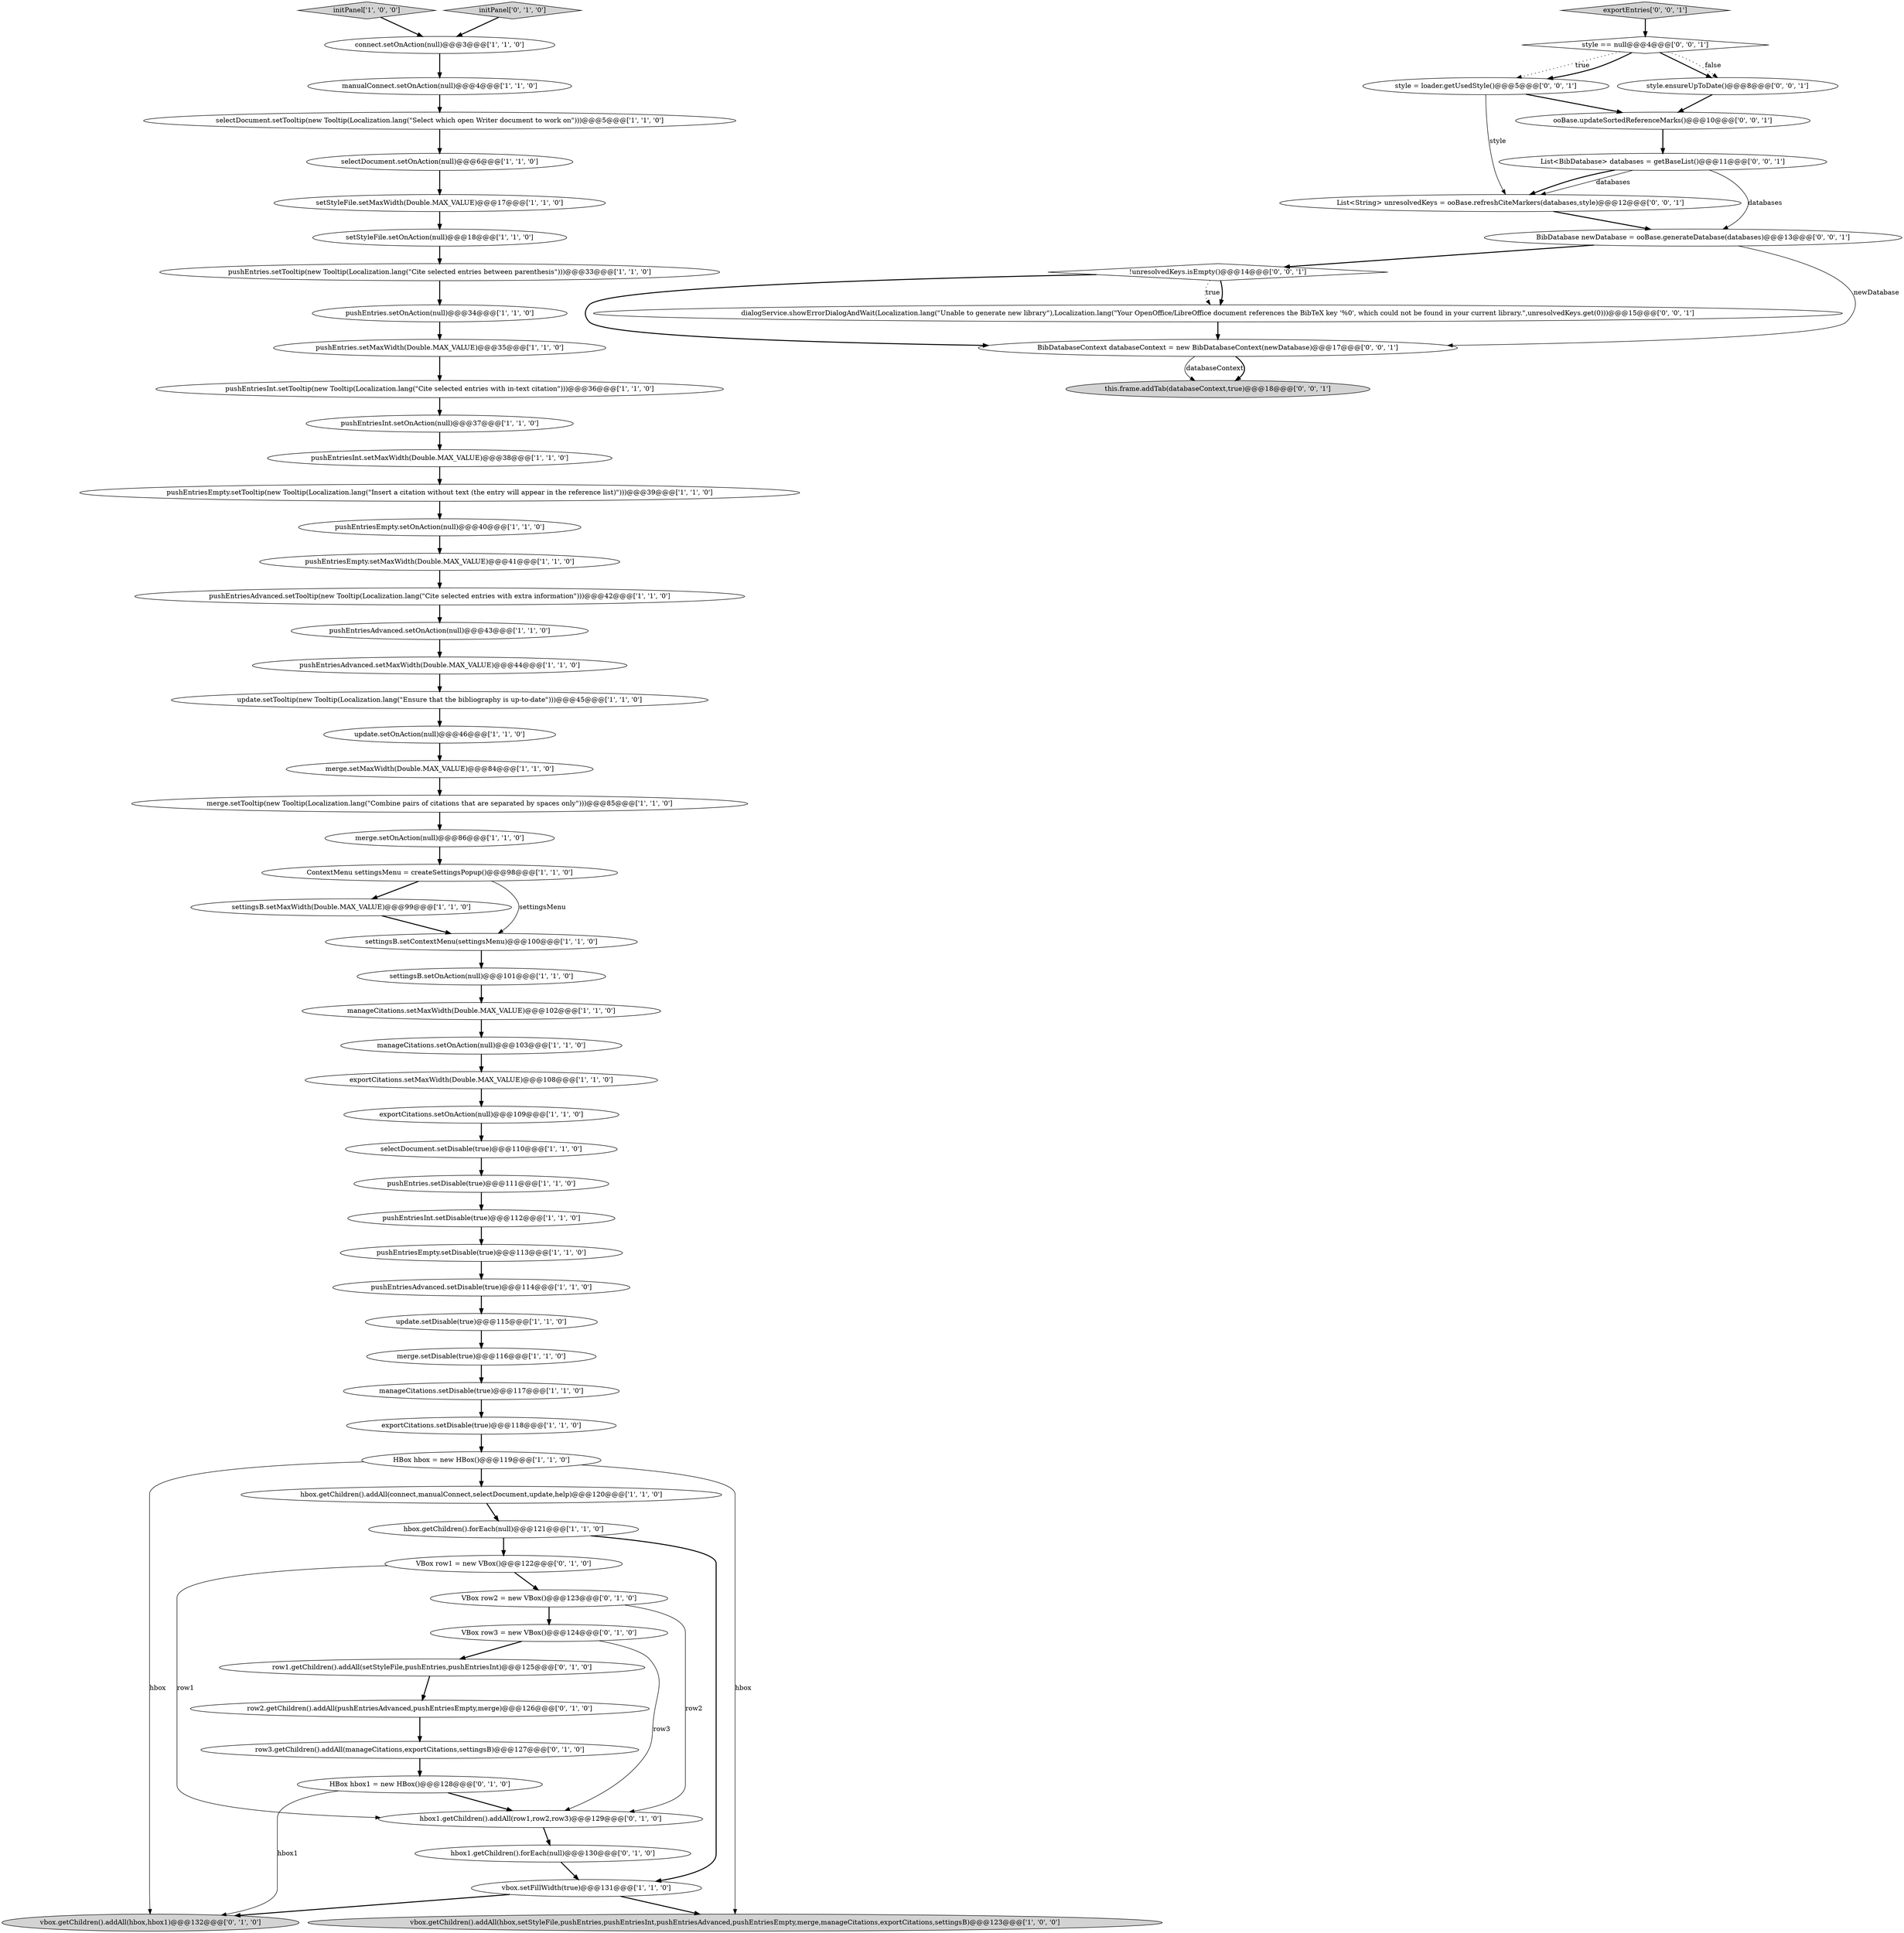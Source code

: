 digraph {
52 [style = filled, label = "vbox.getChildren().addAll(hbox,hbox1)@@@132@@@['0', '1', '0']", fillcolor = lightgray, shape = ellipse image = "AAA0AAABBB2BBB"];
31 [style = filled, label = "setStyleFile.setOnAction(null)@@@18@@@['1', '1', '0']", fillcolor = white, shape = ellipse image = "AAA0AAABBB1BBB"];
2 [style = filled, label = "pushEntries.setDisable(true)@@@111@@@['1', '1', '0']", fillcolor = white, shape = ellipse image = "AAA0AAABBB1BBB"];
6 [style = filled, label = "update.setTooltip(new Tooltip(Localization.lang(\"Ensure that the bibliography is up-to-date\")))@@@45@@@['1', '1', '0']", fillcolor = white, shape = ellipse image = "AAA0AAABBB1BBB"];
7 [style = filled, label = "update.setOnAction(null)@@@46@@@['1', '1', '0']", fillcolor = white, shape = ellipse image = "AAA0AAABBB1BBB"];
11 [style = filled, label = "settingsB.setMaxWidth(Double.MAX_VALUE)@@@99@@@['1', '1', '0']", fillcolor = white, shape = ellipse image = "AAA0AAABBB1BBB"];
14 [style = filled, label = "merge.setOnAction(null)@@@86@@@['1', '1', '0']", fillcolor = white, shape = ellipse image = "AAA0AAABBB1BBB"];
30 [style = filled, label = "merge.setMaxWidth(Double.MAX_VALUE)@@@84@@@['1', '1', '0']", fillcolor = white, shape = ellipse image = "AAA0AAABBB1BBB"];
64 [style = filled, label = "this.frame.addTab(databaseContext,true)@@@18@@@['0', '0', '1']", fillcolor = lightgray, shape = ellipse image = "AAA0AAABBB3BBB"];
65 [style = filled, label = "ooBase.updateSortedReferenceMarks()@@@10@@@['0', '0', '1']", fillcolor = white, shape = ellipse image = "AAA0AAABBB3BBB"];
59 [style = filled, label = "List<String> unresolvedKeys = ooBase.refreshCiteMarkers(databases,style)@@@12@@@['0', '0', '1']", fillcolor = white, shape = ellipse image = "AAA0AAABBB3BBB"];
63 [style = filled, label = "dialogService.showErrorDialogAndWait(Localization.lang(\"Unable to generate new library\"),Localization.lang(\"Your OpenOffice/LibreOffice document references the BibTeX key '%0', which could not be found in your current library.\",unresolvedKeys.get(0)))@@@15@@@['0', '0', '1']", fillcolor = white, shape = ellipse image = "AAA0AAABBB3BBB"];
23 [style = filled, label = "pushEntriesInt.setMaxWidth(Double.MAX_VALUE)@@@38@@@['1', '1', '0']", fillcolor = white, shape = ellipse image = "AAA0AAABBB1BBB"];
13 [style = filled, label = "hbox.getChildren().addAll(connect,manualConnect,selectDocument,update,help)@@@120@@@['1', '1', '0']", fillcolor = white, shape = ellipse image = "AAA0AAABBB1BBB"];
27 [style = filled, label = "vbox.setFillWidth(true)@@@131@@@['1', '1', '0']", fillcolor = white, shape = ellipse image = "AAA0AAABBB1BBB"];
47 [style = filled, label = "HBox hbox1 = new HBox()@@@128@@@['0', '1', '0']", fillcolor = white, shape = ellipse image = "AAA1AAABBB2BBB"];
12 [style = filled, label = "manageCitations.setOnAction(null)@@@103@@@['1', '1', '0']", fillcolor = white, shape = ellipse image = "AAA0AAABBB1BBB"];
0 [style = filled, label = "initPanel['1', '0', '0']", fillcolor = lightgray, shape = diamond image = "AAA0AAABBB1BBB"];
54 [style = filled, label = "VBox row1 = new VBox()@@@122@@@['0', '1', '0']", fillcolor = white, shape = ellipse image = "AAA1AAABBB2BBB"];
37 [style = filled, label = "exportCitations.setMaxWidth(Double.MAX_VALUE)@@@108@@@['1', '1', '0']", fillcolor = white, shape = ellipse image = "AAA0AAABBB1BBB"];
18 [style = filled, label = "pushEntriesEmpty.setMaxWidth(Double.MAX_VALUE)@@@41@@@['1', '1', '0']", fillcolor = white, shape = ellipse image = "AAA0AAABBB1BBB"];
38 [style = filled, label = "vbox.getChildren().addAll(hbox,setStyleFile,pushEntries,pushEntriesInt,pushEntriesAdvanced,pushEntriesEmpty,merge,manageCitations,exportCitations,settingsB)@@@123@@@['1', '0', '0']", fillcolor = lightgray, shape = ellipse image = "AAA0AAABBB1BBB"];
26 [style = filled, label = "pushEntriesAdvanced.setOnAction(null)@@@43@@@['1', '1', '0']", fillcolor = white, shape = ellipse image = "AAA0AAABBB1BBB"];
53 [style = filled, label = "row3.getChildren().addAll(manageCitations,exportCitations,settingsB)@@@127@@@['0', '1', '0']", fillcolor = white, shape = ellipse image = "AAA1AAABBB2BBB"];
60 [style = filled, label = "style == null@@@4@@@['0', '0', '1']", fillcolor = white, shape = diamond image = "AAA0AAABBB3BBB"];
17 [style = filled, label = "selectDocument.setTooltip(new Tooltip(Localization.lang(\"Select which open Writer document to work on\")))@@@5@@@['1', '1', '0']", fillcolor = white, shape = ellipse image = "AAA0AAABBB1BBB"];
61 [style = filled, label = "!unresolvedKeys.isEmpty()@@@14@@@['0', '0', '1']", fillcolor = white, shape = diamond image = "AAA0AAABBB3BBB"];
32 [style = filled, label = "pushEntriesInt.setOnAction(null)@@@37@@@['1', '1', '0']", fillcolor = white, shape = ellipse image = "AAA0AAABBB1BBB"];
19 [style = filled, label = "update.setDisable(true)@@@115@@@['1', '1', '0']", fillcolor = white, shape = ellipse image = "AAA0AAABBB1BBB"];
68 [style = filled, label = "BibDatabase newDatabase = ooBase.generateDatabase(databases)@@@13@@@['0', '0', '1']", fillcolor = white, shape = ellipse image = "AAA0AAABBB3BBB"];
3 [style = filled, label = "pushEntriesAdvanced.setTooltip(new Tooltip(Localization.lang(\"Cite selected entries with extra information\")))@@@42@@@['1', '1', '0']", fillcolor = white, shape = ellipse image = "AAA0AAABBB1BBB"];
36 [style = filled, label = "pushEntries.setOnAction(null)@@@34@@@['1', '1', '0']", fillcolor = white, shape = ellipse image = "AAA0AAABBB1BBB"];
46 [style = filled, label = "VBox row2 = new VBox()@@@123@@@['0', '1', '0']", fillcolor = white, shape = ellipse image = "AAA1AAABBB2BBB"];
16 [style = filled, label = "pushEntriesEmpty.setTooltip(new Tooltip(Localization.lang(\"Insert a citation without text (the entry will appear in the reference list)\")))@@@39@@@['1', '1', '0']", fillcolor = white, shape = ellipse image = "AAA0AAABBB1BBB"];
48 [style = filled, label = "initPanel['0', '1', '0']", fillcolor = lightgray, shape = diamond image = "AAA0AAABBB2BBB"];
50 [style = filled, label = "row2.getChildren().addAll(pushEntriesAdvanced,pushEntriesEmpty,merge)@@@126@@@['0', '1', '0']", fillcolor = white, shape = ellipse image = "AAA1AAABBB2BBB"];
43 [style = filled, label = "setStyleFile.setMaxWidth(Double.MAX_VALUE)@@@17@@@['1', '1', '0']", fillcolor = white, shape = ellipse image = "AAA0AAABBB1BBB"];
22 [style = filled, label = "exportCitations.setDisable(true)@@@118@@@['1', '1', '0']", fillcolor = white, shape = ellipse image = "AAA0AAABBB1BBB"];
28 [style = filled, label = "pushEntries.setMaxWidth(Double.MAX_VALUE)@@@35@@@['1', '1', '0']", fillcolor = white, shape = ellipse image = "AAA0AAABBB1BBB"];
20 [style = filled, label = "hbox.getChildren().forEach(null)@@@121@@@['1', '1', '0']", fillcolor = white, shape = ellipse image = "AAA0AAABBB1BBB"];
24 [style = filled, label = "merge.setDisable(true)@@@116@@@['1', '1', '0']", fillcolor = white, shape = ellipse image = "AAA0AAABBB1BBB"];
29 [style = filled, label = "merge.setTooltip(new Tooltip(Localization.lang(\"Combine pairs of citations that are separated by spaces only\")))@@@85@@@['1', '1', '0']", fillcolor = white, shape = ellipse image = "AAA0AAABBB1BBB"];
49 [style = filled, label = "VBox row3 = new VBox()@@@124@@@['0', '1', '0']", fillcolor = white, shape = ellipse image = "AAA1AAABBB2BBB"];
66 [style = filled, label = "exportEntries['0', '0', '1']", fillcolor = lightgray, shape = diamond image = "AAA0AAABBB3BBB"];
41 [style = filled, label = "settingsB.setContextMenu(settingsMenu)@@@100@@@['1', '1', '0']", fillcolor = white, shape = ellipse image = "AAA0AAABBB1BBB"];
33 [style = filled, label = "manualConnect.setOnAction(null)@@@4@@@['1', '1', '0']", fillcolor = white, shape = ellipse image = "AAA0AAABBB1BBB"];
44 [style = filled, label = "pushEntriesAdvanced.setMaxWidth(Double.MAX_VALUE)@@@44@@@['1', '1', '0']", fillcolor = white, shape = ellipse image = "AAA0AAABBB1BBB"];
45 [style = filled, label = "manageCitations.setDisable(true)@@@117@@@['1', '1', '0']", fillcolor = white, shape = ellipse image = "AAA0AAABBB1BBB"];
57 [style = filled, label = "List<BibDatabase> databases = getBaseList()@@@11@@@['0', '0', '1']", fillcolor = white, shape = ellipse image = "AAA0AAABBB3BBB"];
35 [style = filled, label = "pushEntriesInt.setDisable(true)@@@112@@@['1', '1', '0']", fillcolor = white, shape = ellipse image = "AAA0AAABBB1BBB"];
10 [style = filled, label = "pushEntriesEmpty.setOnAction(null)@@@40@@@['1', '1', '0']", fillcolor = white, shape = ellipse image = "AAA0AAABBB1BBB"];
25 [style = filled, label = "exportCitations.setOnAction(null)@@@109@@@['1', '1', '0']", fillcolor = white, shape = ellipse image = "AAA0AAABBB1BBB"];
9 [style = filled, label = "connect.setOnAction(null)@@@3@@@['1', '1', '0']", fillcolor = white, shape = ellipse image = "AAA0AAABBB1BBB"];
62 [style = filled, label = "style = loader.getUsedStyle()@@@5@@@['0', '0', '1']", fillcolor = white, shape = ellipse image = "AAA0AAABBB3BBB"];
42 [style = filled, label = "ContextMenu settingsMenu = createSettingsPopup()@@@98@@@['1', '1', '0']", fillcolor = white, shape = ellipse image = "AAA0AAABBB1BBB"];
56 [style = filled, label = "hbox1.getChildren().addAll(row1,row2,row3)@@@129@@@['0', '1', '0']", fillcolor = white, shape = ellipse image = "AAA1AAABBB2BBB"];
40 [style = filled, label = "selectDocument.setDisable(true)@@@110@@@['1', '1', '0']", fillcolor = white, shape = ellipse image = "AAA0AAABBB1BBB"];
21 [style = filled, label = "settingsB.setOnAction(null)@@@101@@@['1', '1', '0']", fillcolor = white, shape = ellipse image = "AAA0AAABBB1BBB"];
4 [style = filled, label = "pushEntriesAdvanced.setDisable(true)@@@114@@@['1', '1', '0']", fillcolor = white, shape = ellipse image = "AAA0AAABBB1BBB"];
8 [style = filled, label = "pushEntries.setTooltip(new Tooltip(Localization.lang(\"Cite selected entries between parenthesis\")))@@@33@@@['1', '1', '0']", fillcolor = white, shape = ellipse image = "AAA0AAABBB1BBB"];
34 [style = filled, label = "selectDocument.setOnAction(null)@@@6@@@['1', '1', '0']", fillcolor = white, shape = ellipse image = "AAA0AAABBB1BBB"];
39 [style = filled, label = "pushEntriesEmpty.setDisable(true)@@@113@@@['1', '1', '0']", fillcolor = white, shape = ellipse image = "AAA0AAABBB1BBB"];
58 [style = filled, label = "BibDatabaseContext databaseContext = new BibDatabaseContext(newDatabase)@@@17@@@['0', '0', '1']", fillcolor = white, shape = ellipse image = "AAA0AAABBB3BBB"];
67 [style = filled, label = "style.ensureUpToDate()@@@8@@@['0', '0', '1']", fillcolor = white, shape = ellipse image = "AAA0AAABBB3BBB"];
5 [style = filled, label = "HBox hbox = new HBox()@@@119@@@['1', '1', '0']", fillcolor = white, shape = ellipse image = "AAA0AAABBB1BBB"];
51 [style = filled, label = "hbox1.getChildren().forEach(null)@@@130@@@['0', '1', '0']", fillcolor = white, shape = ellipse image = "AAA1AAABBB2BBB"];
1 [style = filled, label = "pushEntriesInt.setTooltip(new Tooltip(Localization.lang(\"Cite selected entries with in-text citation\")))@@@36@@@['1', '1', '0']", fillcolor = white, shape = ellipse image = "AAA0AAABBB1BBB"];
15 [style = filled, label = "manageCitations.setMaxWidth(Double.MAX_VALUE)@@@102@@@['1', '1', '0']", fillcolor = white, shape = ellipse image = "AAA0AAABBB1BBB"];
55 [style = filled, label = "row1.getChildren().addAll(setStyleFile,pushEntries,pushEntriesInt)@@@125@@@['0', '1', '0']", fillcolor = white, shape = ellipse image = "AAA1AAABBB2BBB"];
32->23 [style = bold, label=""];
20->27 [style = bold, label=""];
60->62 [style = dotted, label="true"];
59->68 [style = bold, label=""];
47->52 [style = solid, label="hbox1"];
57->59 [style = solid, label="databases"];
57->68 [style = solid, label="databases"];
49->55 [style = bold, label=""];
33->17 [style = bold, label=""];
23->16 [style = bold, label=""];
5->13 [style = bold, label=""];
10->18 [style = bold, label=""];
48->9 [style = bold, label=""];
68->58 [style = solid, label="newDatabase"];
28->1 [style = bold, label=""];
4->19 [style = bold, label=""];
50->53 [style = bold, label=""];
51->27 [style = bold, label=""];
65->57 [style = bold, label=""];
36->28 [style = bold, label=""];
41->21 [style = bold, label=""];
40->2 [style = bold, label=""];
13->20 [style = bold, label=""];
68->61 [style = bold, label=""];
20->54 [style = bold, label=""];
54->46 [style = bold, label=""];
44->6 [style = bold, label=""];
62->65 [style = bold, label=""];
12->37 [style = bold, label=""];
24->45 [style = bold, label=""];
57->59 [style = bold, label=""];
60->67 [style = bold, label=""];
47->56 [style = bold, label=""];
46->56 [style = solid, label="row2"];
55->50 [style = bold, label=""];
29->14 [style = bold, label=""];
1->32 [style = bold, label=""];
62->59 [style = solid, label="style"];
54->56 [style = solid, label="row1"];
56->51 [style = bold, label=""];
8->36 [style = bold, label=""];
21->15 [style = bold, label=""];
67->65 [style = bold, label=""];
15->12 [style = bold, label=""];
27->38 [style = bold, label=""];
42->11 [style = bold, label=""];
66->60 [style = bold, label=""];
19->24 [style = bold, label=""];
60->67 [style = dotted, label="false"];
16->10 [style = bold, label=""];
5->52 [style = solid, label="hbox"];
11->41 [style = bold, label=""];
45->22 [style = bold, label=""];
53->47 [style = bold, label=""];
42->41 [style = solid, label="settingsMenu"];
34->43 [style = bold, label=""];
39->4 [style = bold, label=""];
63->58 [style = bold, label=""];
25->40 [style = bold, label=""];
61->58 [style = bold, label=""];
18->3 [style = bold, label=""];
58->64 [style = solid, label="databaseContext"];
5->38 [style = solid, label="hbox"];
61->63 [style = bold, label=""];
22->5 [style = bold, label=""];
46->49 [style = bold, label=""];
43->31 [style = bold, label=""];
58->64 [style = bold, label=""];
14->42 [style = bold, label=""];
3->26 [style = bold, label=""];
31->8 [style = bold, label=""];
0->9 [style = bold, label=""];
27->52 [style = bold, label=""];
35->39 [style = bold, label=""];
49->56 [style = solid, label="row3"];
60->62 [style = bold, label=""];
9->33 [style = bold, label=""];
61->63 [style = dotted, label="true"];
26->44 [style = bold, label=""];
17->34 [style = bold, label=""];
6->7 [style = bold, label=""];
37->25 [style = bold, label=""];
2->35 [style = bold, label=""];
7->30 [style = bold, label=""];
30->29 [style = bold, label=""];
}
